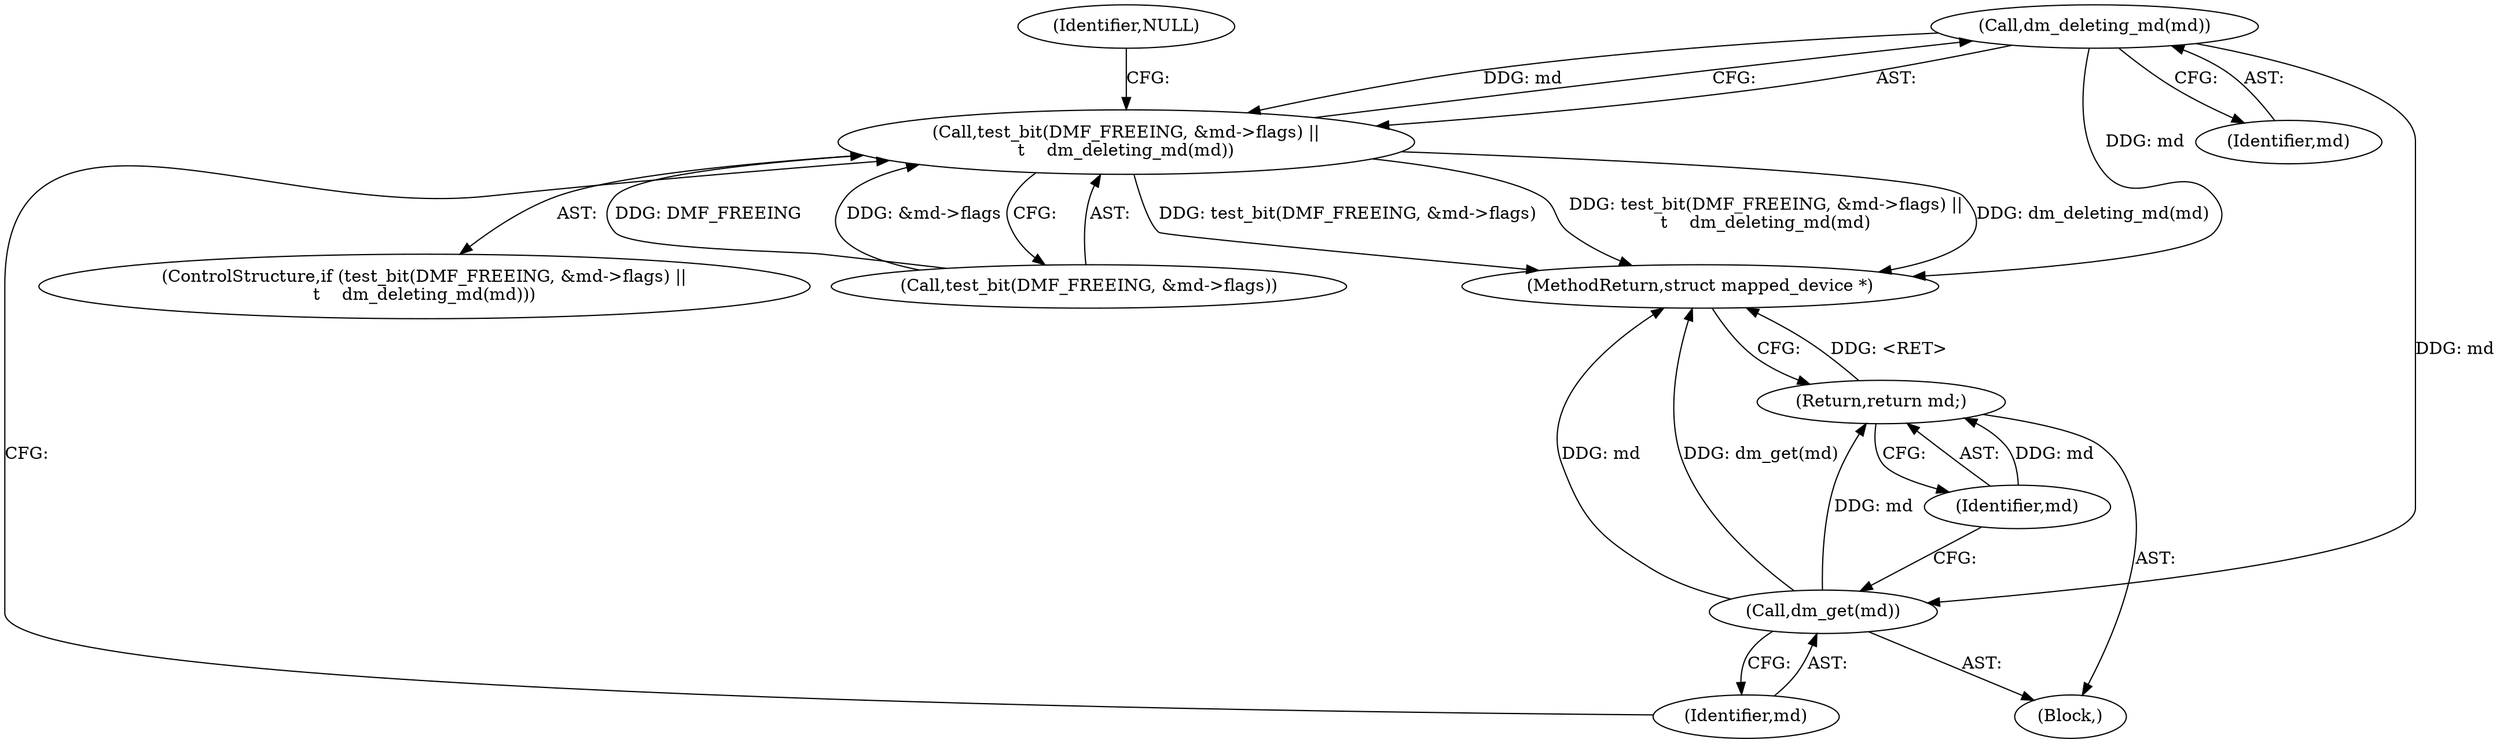 digraph "1_linux_b9a41d21dceadf8104812626ef85dc56ee8a60ed@pointer" {
"1000112" [label="(Call,dm_deleting_md(md))"];
"1000105" [label="(Call,test_bit(DMF_FREEING, &md->flags) ||\n\t    dm_deleting_md(md))"];
"1000116" [label="(Call,dm_get(md))"];
"1000118" [label="(Return,return md;)"];
"1000102" [label="(Block,)"];
"1000113" [label="(Identifier,md)"];
"1000116" [label="(Call,dm_get(md))"];
"1000117" [label="(Identifier,md)"];
"1000115" [label="(Identifier,NULL)"];
"1000119" [label="(Identifier,md)"];
"1000106" [label="(Call,test_bit(DMF_FREEING, &md->flags))"];
"1000120" [label="(MethodReturn,struct mapped_device *)"];
"1000112" [label="(Call,dm_deleting_md(md))"];
"1000105" [label="(Call,test_bit(DMF_FREEING, &md->flags) ||\n\t    dm_deleting_md(md))"];
"1000104" [label="(ControlStructure,if (test_bit(DMF_FREEING, &md->flags) ||\n\t    dm_deleting_md(md)))"];
"1000118" [label="(Return,return md;)"];
"1000112" -> "1000105"  [label="AST: "];
"1000112" -> "1000113"  [label="CFG: "];
"1000113" -> "1000112"  [label="AST: "];
"1000105" -> "1000112"  [label="CFG: "];
"1000112" -> "1000120"  [label="DDG: md"];
"1000112" -> "1000105"  [label="DDG: md"];
"1000112" -> "1000116"  [label="DDG: md"];
"1000105" -> "1000104"  [label="AST: "];
"1000105" -> "1000106"  [label="CFG: "];
"1000106" -> "1000105"  [label="AST: "];
"1000115" -> "1000105"  [label="CFG: "];
"1000117" -> "1000105"  [label="CFG: "];
"1000105" -> "1000120"  [label="DDG: test_bit(DMF_FREEING, &md->flags) ||\n\t    dm_deleting_md(md)"];
"1000105" -> "1000120"  [label="DDG: dm_deleting_md(md)"];
"1000105" -> "1000120"  [label="DDG: test_bit(DMF_FREEING, &md->flags)"];
"1000106" -> "1000105"  [label="DDG: DMF_FREEING"];
"1000106" -> "1000105"  [label="DDG: &md->flags"];
"1000116" -> "1000102"  [label="AST: "];
"1000116" -> "1000117"  [label="CFG: "];
"1000117" -> "1000116"  [label="AST: "];
"1000119" -> "1000116"  [label="CFG: "];
"1000116" -> "1000120"  [label="DDG: md"];
"1000116" -> "1000120"  [label="DDG: dm_get(md)"];
"1000116" -> "1000118"  [label="DDG: md"];
"1000118" -> "1000102"  [label="AST: "];
"1000118" -> "1000119"  [label="CFG: "];
"1000119" -> "1000118"  [label="AST: "];
"1000120" -> "1000118"  [label="CFG: "];
"1000118" -> "1000120"  [label="DDG: <RET>"];
"1000119" -> "1000118"  [label="DDG: md"];
}
